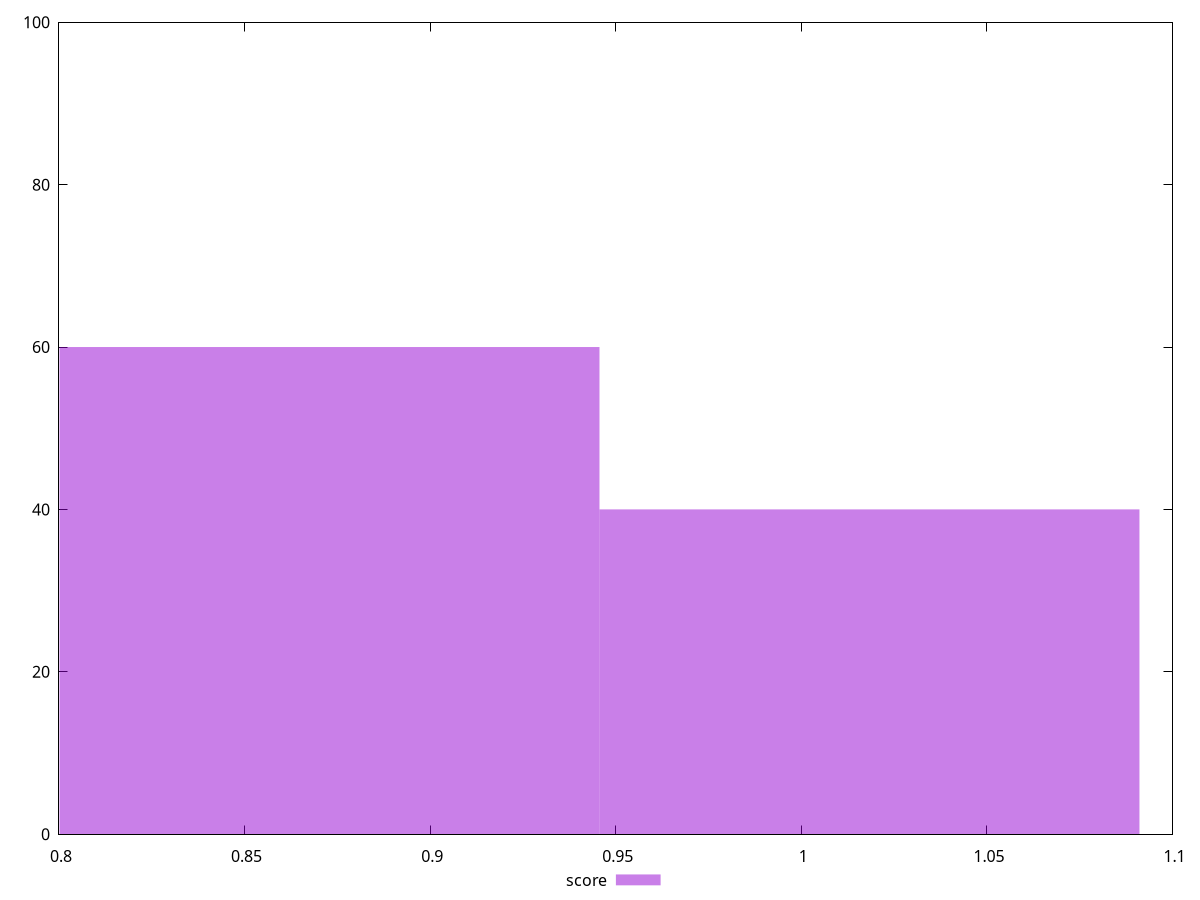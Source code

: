 reset
set terminal svg size 640, 490 enhanced background rgb 'white'
set output "reprap/unminified-javascript/samples/pages/score/histogram.svg"

$score <<EOF
1.018358930314903 40
0.8728790831270598 60
EOF

set key outside below
set boxwidth 0.1454798471878433
set yrange [0:100]
set style fill transparent solid 0.5 noborder

plot \
  $score title "score" with boxes, \


reset